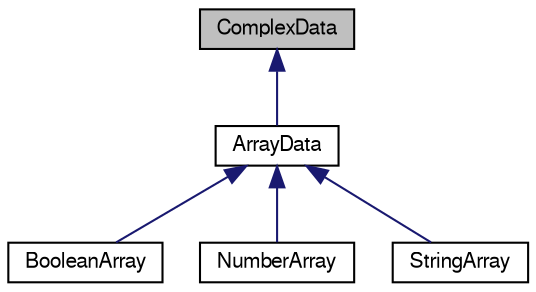 digraph "ComplexData"
{
  bgcolor="transparent";
  edge [fontname="FreeSans",fontsize="10",labelfontname="FreeSans",labelfontsize="10"];
  node [fontname="FreeSans",fontsize="10",shape=record];
  Node1 [label="ComplexData",height=0.2,width=0.4,color="black", fillcolor="grey75", style="filled" fontcolor="black"];
  Node1 -> Node2 [dir="back",color="midnightblue",fontsize="10",style="solid",fontname="FreeSans"];
  Node2 [label="ArrayData",height=0.2,width=0.4,color="black",URL="$class_array_data.html"];
  Node2 -> Node3 [dir="back",color="midnightblue",fontsize="10",style="solid",fontname="FreeSans"];
  Node3 [label="BooleanArray",height=0.2,width=0.4,color="black",URL="$class_boolean_array.html"];
  Node2 -> Node4 [dir="back",color="midnightblue",fontsize="10",style="solid",fontname="FreeSans"];
  Node4 [label="NumberArray",height=0.2,width=0.4,color="black",URL="$class_number_array.html"];
  Node2 -> Node5 [dir="back",color="midnightblue",fontsize="10",style="solid",fontname="FreeSans"];
  Node5 [label="StringArray",height=0.2,width=0.4,color="black",URL="$class_string_array.html"];
}
